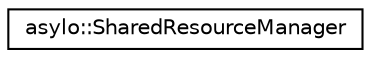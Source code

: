 digraph "Graphical Class Hierarchy"
{
  edge [fontname="Helvetica",fontsize="10",labelfontname="Helvetica",labelfontsize="10"];
  node [fontname="Helvetica",fontsize="10",shape=record];
  rankdir="LR";
  Node0 [label="asylo::SharedResourceManager",height=0.2,width=0.4,color="black", fillcolor="white", style="filled",URL="$classasylo_1_1SharedResourceManager.html",tooltip="A manager object for shared resources. "];
}
